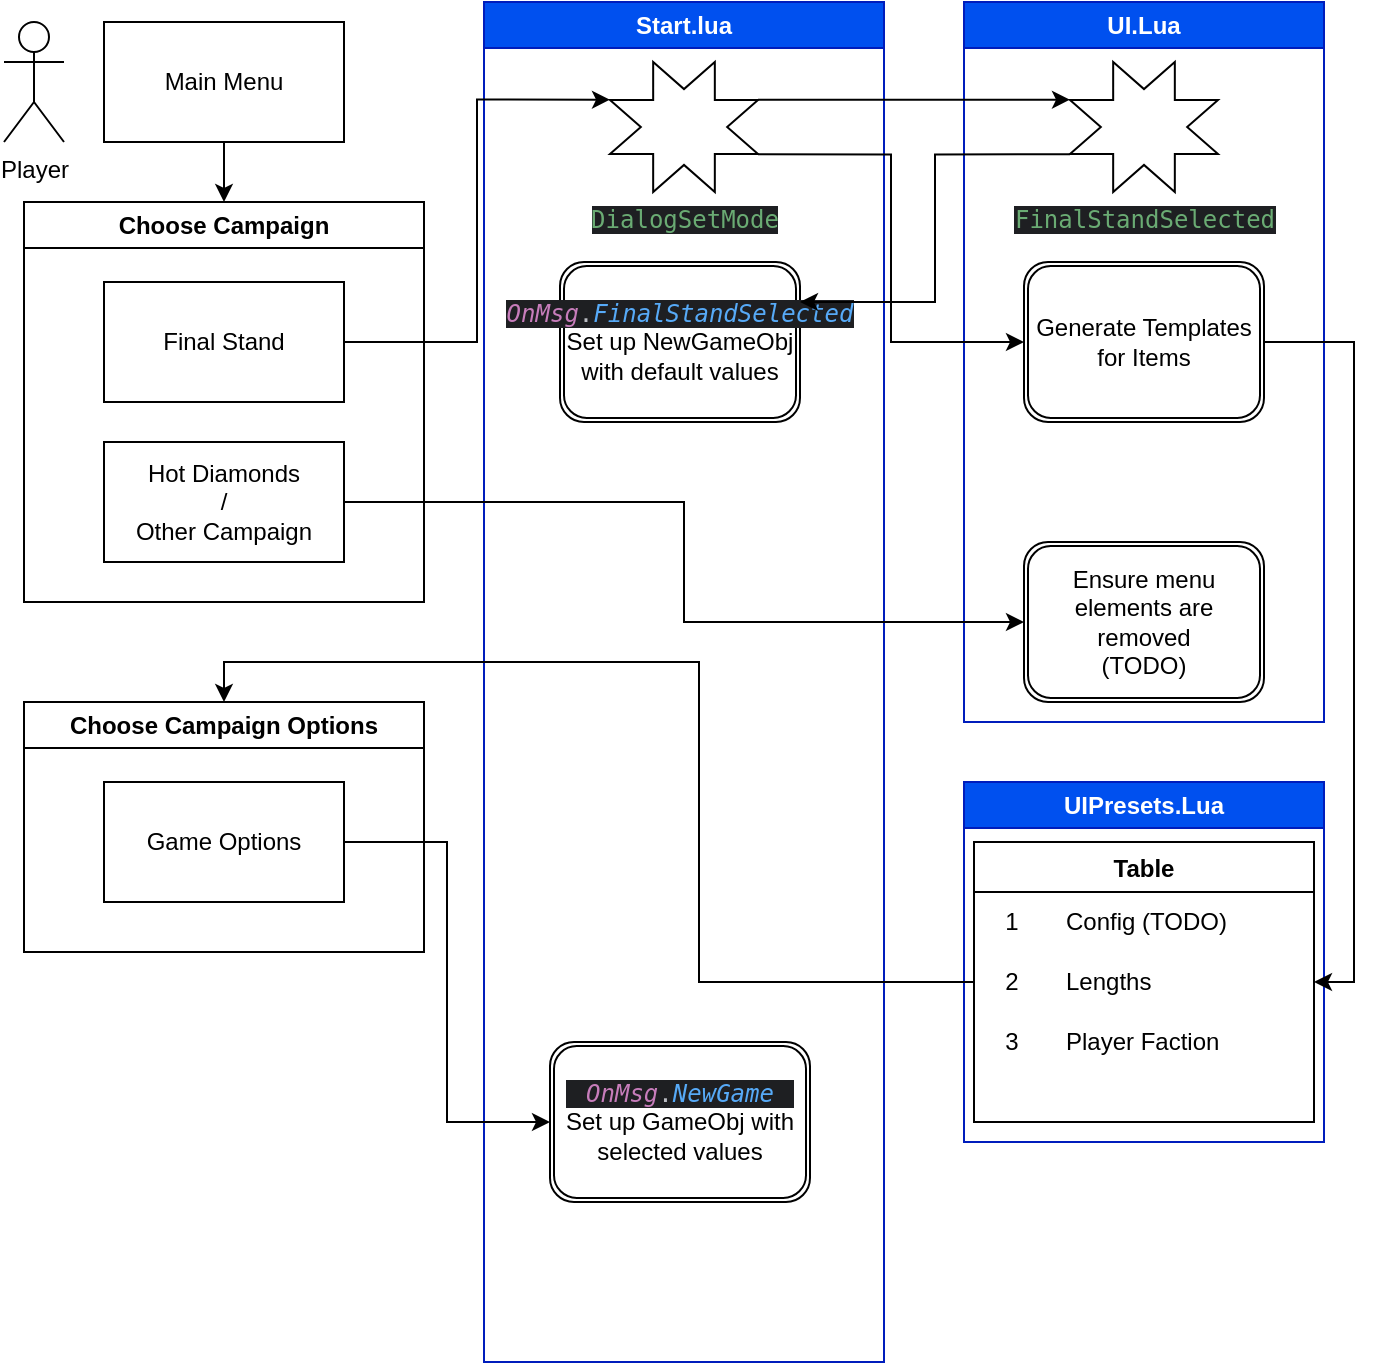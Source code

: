 <mxfile version="20.5.3" type="embed"><diagram name="Page-1" id="8TUPWQtMKG53scj3dIdi"><mxGraphModel dx="1116" dy="666" grid="1" gridSize="10" guides="1" tooltips="1" connect="1" arrows="1" fold="1" page="1" pageScale="1" pageWidth="827" pageHeight="1169" math="0" shadow="0"><root><mxCell id="0"/><mxCell id="1" parent="0"/><mxCell id="aPgaEuQD01O5bJ1F5qTR-2" value="Main Menu" style="rounded=0;whiteSpace=wrap;html=1;" parent="1" vertex="1"><mxGeometry x="80" y="30" width="120" height="60" as="geometry"/></mxCell><mxCell id="aPgaEuQD01O5bJ1F5qTR-3" value="Player" style="shape=umlActor;verticalLabelPosition=bottom;verticalAlign=top;html=1;outlineConnect=0;" parent="1" vertex="1"><mxGeometry x="30" y="30" width="30" height="60" as="geometry"/></mxCell><mxCell id="aPgaEuQD01O5bJ1F5qTR-5" value="" style="endArrow=classic;html=1;rounded=0;entryX=0.5;entryY=0;entryDx=0;entryDy=0;exitX=0.5;exitY=1;exitDx=0;exitDy=0;" parent="1" edge="1" target="aPgaEuQD01O5bJ1F5qTR-6" source="aPgaEuQD01O5bJ1F5qTR-2"><mxGeometry width="50" height="50" relative="1" as="geometry"><mxPoint x="190" y="90" as="sourcePoint"/><mxPoint x="189.66" y="160" as="targetPoint"/></mxGeometry></mxCell><mxCell id="aPgaEuQD01O5bJ1F5qTR-6" value="Choose Campaign" style="swimlane;whiteSpace=wrap;html=1;" parent="1" vertex="1"><mxGeometry x="40" y="120" width="200" height="200" as="geometry"/></mxCell><mxCell id="2" value="Final Stand" style="whiteSpace=wrap;html=1;" vertex="1" parent="aPgaEuQD01O5bJ1F5qTR-6"><mxGeometry x="40" y="40" width="120" height="60" as="geometry"/></mxCell><mxCell id="3" value="Hot Diamonds&lt;br&gt;/&lt;br&gt;Other Campaign" style="whiteSpace=wrap;html=1;" vertex="1" parent="aPgaEuQD01O5bJ1F5qTR-6"><mxGeometry x="40" y="120" width="120" height="60" as="geometry"/></mxCell><mxCell id="70" value="Start.lua" style="swimlane;whiteSpace=wrap;html=1;shadow=0;strokeColor=#001DBC;strokeWidth=1;fillColor=#0050ef;fontColor=#ffffff;" vertex="1" parent="1"><mxGeometry x="270" y="20" width="200" height="680" as="geometry"/></mxCell><mxCell id="51" value="&lt;div style=&quot;background-color: rgb(30, 31, 34); color: rgb(188, 190, 196); font-family: &amp;quot;JetBrains Mono&amp;quot;, monospace;&quot;&gt;&lt;span style=&quot;color:#c77dbb;font-style:italic;&quot;&gt;OnMsg&lt;/span&gt;.&lt;span style=&quot;color:#57aaf7;font-style:italic;&quot;&gt;FinalStandSelected&lt;/span&gt;&lt;/div&gt;Set up NewGameObj&lt;br&gt;with default values" style="shape=ext;double=1;rounded=1;whiteSpace=wrap;html=1;" vertex="1" parent="70"><mxGeometry x="38" y="130" width="120" height="80" as="geometry"/></mxCell><mxCell id="93" value="&lt;div style=&quot;background-color: rgb(30, 31, 34); color: rgb(188, 190, 196); font-family: &amp;quot;JetBrains Mono&amp;quot;, monospace;&quot;&gt;&lt;span style=&quot;color:#c77dbb;font-style:italic;&quot;&gt;OnMsg&lt;/span&gt;.&lt;span style=&quot;color:#57aaf7;font-style:italic;&quot;&gt;NewGame&lt;/span&gt;&lt;/div&gt;Set up GameObj with&lt;br&gt;selected values" style="shape=ext;double=1;rounded=1;whiteSpace=wrap;html=1;" vertex="1" parent="70"><mxGeometry x="33" y="520" width="130" height="80" as="geometry"/></mxCell><mxCell id="133" value="&lt;span style=&quot;color: rgb(106, 171, 115); font-family: &amp;quot;JetBrains Mono&amp;quot;, monospace; background-color: rgb(30, 31, 34);&quot;&gt;DialogSetMode&lt;/span&gt;" style="verticalLabelPosition=bottom;verticalAlign=top;html=1;shape=mxgraph.basic.8_point_star;shadow=0;strokeColor=default;strokeWidth=1;" vertex="1" parent="70"><mxGeometry x="63" y="30" width="74" height="65" as="geometry"/></mxCell><mxCell id="74" value="UI.Lua" style="swimlane;whiteSpace=wrap;html=1;shadow=0;strokeColor=#001DBC;strokeWidth=1;fillColor=#0050ef;fontColor=#ffffff;" vertex="1" parent="1"><mxGeometry x="510" y="20" width="180" height="360" as="geometry"/></mxCell><mxCell id="14" value="Generate Templates for Items" style="shape=ext;double=1;rounded=1;whiteSpace=wrap;html=1;" vertex="1" parent="74"><mxGeometry x="30" y="130" width="120" height="80" as="geometry"/></mxCell><mxCell id="13" value="Ensure menu elements are removed&lt;br&gt;(TODO)" style="shape=ext;double=1;rounded=1;whiteSpace=wrap;html=1;" vertex="1" parent="74"><mxGeometry x="30" y="270" width="120" height="80" as="geometry"/></mxCell><mxCell id="134" value="&lt;span style=&quot;color: rgb(106, 171, 115); font-family: &amp;quot;JetBrains Mono&amp;quot;, monospace; background-color: rgb(30, 31, 34);&quot;&gt;FinalStandSelected&lt;/span&gt;" style="verticalLabelPosition=bottom;verticalAlign=top;html=1;shape=mxgraph.basic.8_point_star;shadow=0;strokeColor=default;strokeWidth=1;" vertex="1" parent="74"><mxGeometry x="53" y="30" width="74" height="65" as="geometry"/></mxCell><mxCell id="75" value="UIPresets.Lua" style="swimlane;whiteSpace=wrap;html=1;shadow=0;strokeColor=#001DBC;strokeWidth=1;fillColor=#0050ef;fontColor=#ffffff;" vertex="1" parent="1"><mxGeometry x="510" y="410" width="180" height="180" as="geometry"/></mxCell><mxCell id="35" value="Table" style="shape=table;startSize=25;container=1;collapsible=0;childLayout=tableLayout;fixedRows=1;rowLines=0;fontStyle=1;strokeColor=default;strokeWidth=1;swimlaneLine=1;shadow=0;columnLines=0;" vertex="1" parent="75"><mxGeometry x="5" y="30" width="170" height="140" as="geometry"/></mxCell><mxCell id="36" value="" style="shape=tableRow;horizontal=0;startSize=0;swimlaneHead=0;swimlaneBody=0;top=0;left=0;bottom=0;right=0;collapsible=0;dropTarget=0;fillColor=none;points=[[0,0.5],[1,0.5]];portConstraint=eastwest;" vertex="1" parent="35"><mxGeometry y="25" width="170" height="30" as="geometry"/></mxCell><mxCell id="37" value="1" style="shape=partialRectangle;html=1;whiteSpace=wrap;connectable=0;fillColor=none;top=0;left=0;bottom=0;right=0;overflow=hidden;pointerEvents=1;" vertex="1" parent="36"><mxGeometry width="38" height="30" as="geometry"><mxRectangle width="38" height="30" as="alternateBounds"/></mxGeometry></mxCell><mxCell id="38" value="Config (TODO)" style="shape=partialRectangle;html=1;whiteSpace=wrap;connectable=0;fillColor=none;top=0;left=0;bottom=0;right=0;align=left;spacingLeft=6;overflow=hidden;" vertex="1" parent="36"><mxGeometry x="38" width="132" height="30" as="geometry"><mxRectangle width="132" height="30" as="alternateBounds"/></mxGeometry></mxCell><mxCell id="39" value="" style="shape=tableRow;horizontal=0;startSize=0;swimlaneHead=0;swimlaneBody=0;top=0;left=0;bottom=0;right=0;collapsible=0;dropTarget=0;fillColor=none;points=[[0,0.5],[1,0.5]];portConstraint=eastwest;" vertex="1" parent="35"><mxGeometry y="55" width="170" height="30" as="geometry"/></mxCell><mxCell id="40" value="2" style="shape=partialRectangle;html=1;whiteSpace=wrap;connectable=0;fillColor=none;top=0;left=0;bottom=0;right=0;overflow=hidden;" vertex="1" parent="39"><mxGeometry width="38" height="30" as="geometry"><mxRectangle width="38" height="30" as="alternateBounds"/></mxGeometry></mxCell><mxCell id="41" value="Lengths" style="shape=partialRectangle;html=1;whiteSpace=wrap;connectable=0;fillColor=none;top=0;left=0;bottom=0;right=0;align=left;spacingLeft=6;overflow=hidden;" vertex="1" parent="39"><mxGeometry x="38" width="132" height="30" as="geometry"><mxRectangle width="132" height="30" as="alternateBounds"/></mxGeometry></mxCell><mxCell id="42" value="" style="shape=tableRow;horizontal=0;startSize=0;swimlaneHead=0;swimlaneBody=0;top=0;left=0;bottom=0;right=0;collapsible=0;dropTarget=0;fillColor=none;points=[[0,0.5],[1,0.5]];portConstraint=eastwest;" vertex="1" parent="35"><mxGeometry y="85" width="170" height="30" as="geometry"/></mxCell><mxCell id="43" value="3" style="shape=partialRectangle;html=1;whiteSpace=wrap;connectable=0;fillColor=none;top=0;left=0;bottom=0;right=0;overflow=hidden;" vertex="1" parent="42"><mxGeometry width="38" height="30" as="geometry"><mxRectangle width="38" height="30" as="alternateBounds"/></mxGeometry></mxCell><mxCell id="44" value="Player Faction" style="shape=partialRectangle;html=1;whiteSpace=wrap;connectable=0;fillColor=none;top=0;left=0;bottom=0;right=0;align=left;spacingLeft=6;overflow=hidden;" vertex="1" parent="42"><mxGeometry x="38" width="132" height="30" as="geometry"><mxRectangle width="132" height="30" as="alternateBounds"/></mxGeometry></mxCell><mxCell id="95" value="Choose Campaign Options" style="swimlane;whiteSpace=wrap;html=1;" vertex="1" parent="1"><mxGeometry x="40" y="370" width="200" height="125" as="geometry"/></mxCell><mxCell id="96" value="Game Options" style="whiteSpace=wrap;html=1;" vertex="1" parent="95"><mxGeometry x="40" y="40" width="120" height="60" as="geometry"/></mxCell><mxCell id="99" style="edgeStyle=orthogonalEdgeStyle;rounded=0;orthogonalLoop=1;jettySize=auto;html=1;exitX=1;exitY=0.5;exitDx=0;exitDy=0;entryX=0;entryY=0.5;entryDx=0;entryDy=0;" edge="1" parent="1" source="3" target="13"><mxGeometry relative="1" as="geometry"/></mxCell><mxCell id="100" style="edgeStyle=orthogonalEdgeStyle;rounded=0;orthogonalLoop=1;jettySize=auto;html=1;exitX=1;exitY=0.5;exitDx=0;exitDy=0;entryX=1;entryY=0.5;entryDx=0;entryDy=0;" edge="1" parent="1" source="14" target="39"><mxGeometry relative="1" as="geometry"/></mxCell><mxCell id="120" style="edgeStyle=orthogonalEdgeStyle;rounded=0;orthogonalLoop=1;jettySize=auto;html=1;exitX=1;exitY=0.5;exitDx=0;exitDy=0;entryX=0;entryY=0.5;entryDx=0;entryDy=0;" edge="1" parent="1" source="96" target="93"><mxGeometry relative="1" as="geometry"/></mxCell><mxCell id="122" style="edgeStyle=orthogonalEdgeStyle;rounded=0;orthogonalLoop=1;jettySize=auto;html=1;exitX=0;exitY=0.5;exitDx=0;exitDy=0;entryX=0.5;entryY=0;entryDx=0;entryDy=0;" edge="1" parent="1" source="39" target="95"><mxGeometry relative="1" as="geometry"/></mxCell><mxCell id="135" style="edgeStyle=orthogonalEdgeStyle;rounded=0;orthogonalLoop=1;jettySize=auto;html=1;exitX=1;exitY=0.29;exitDx=0;exitDy=0;exitPerimeter=0;entryX=0;entryY=0.29;entryDx=0;entryDy=0;entryPerimeter=0;" edge="1" parent="1" source="133" target="134"><mxGeometry relative="1" as="geometry"/></mxCell><mxCell id="136" style="edgeStyle=orthogonalEdgeStyle;rounded=0;orthogonalLoop=1;jettySize=auto;html=1;exitX=1;exitY=0.5;exitDx=0;exitDy=0;entryX=0;entryY=0.29;entryDx=0;entryDy=0;entryPerimeter=0;" edge="1" parent="1" source="2" target="133"><mxGeometry relative="1" as="geometry"/></mxCell><mxCell id="138" style="edgeStyle=orthogonalEdgeStyle;rounded=0;orthogonalLoop=1;jettySize=auto;html=1;exitX=1;exitY=0.71;exitDx=0;exitDy=0;exitPerimeter=0;entryX=0;entryY=0.5;entryDx=0;entryDy=0;" edge="1" parent="1" source="133" target="14"><mxGeometry relative="1" as="geometry"/></mxCell><mxCell id="139" style="edgeStyle=orthogonalEdgeStyle;rounded=0;orthogonalLoop=1;jettySize=auto;html=1;exitX=0;exitY=0.71;exitDx=0;exitDy=0;exitPerimeter=0;entryX=1;entryY=0.25;entryDx=0;entryDy=0;" edge="1" parent="1" source="134" target="51"><mxGeometry relative="1" as="geometry"/></mxCell></root></mxGraphModel></diagram></mxfile>